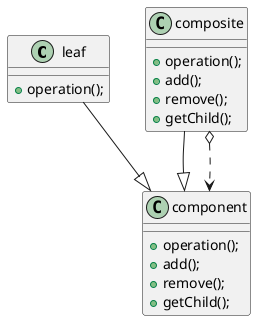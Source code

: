 @startuml

class leaf{
   +operation();
}

class component{
    +operation();
    +add();
    +remove();
    +getChild();
}

class composite{
    +operation();
    +add();
    +remove();
    +getChild();
}

leaf --|> component
composite --|> component
composite o..> component

@enduml